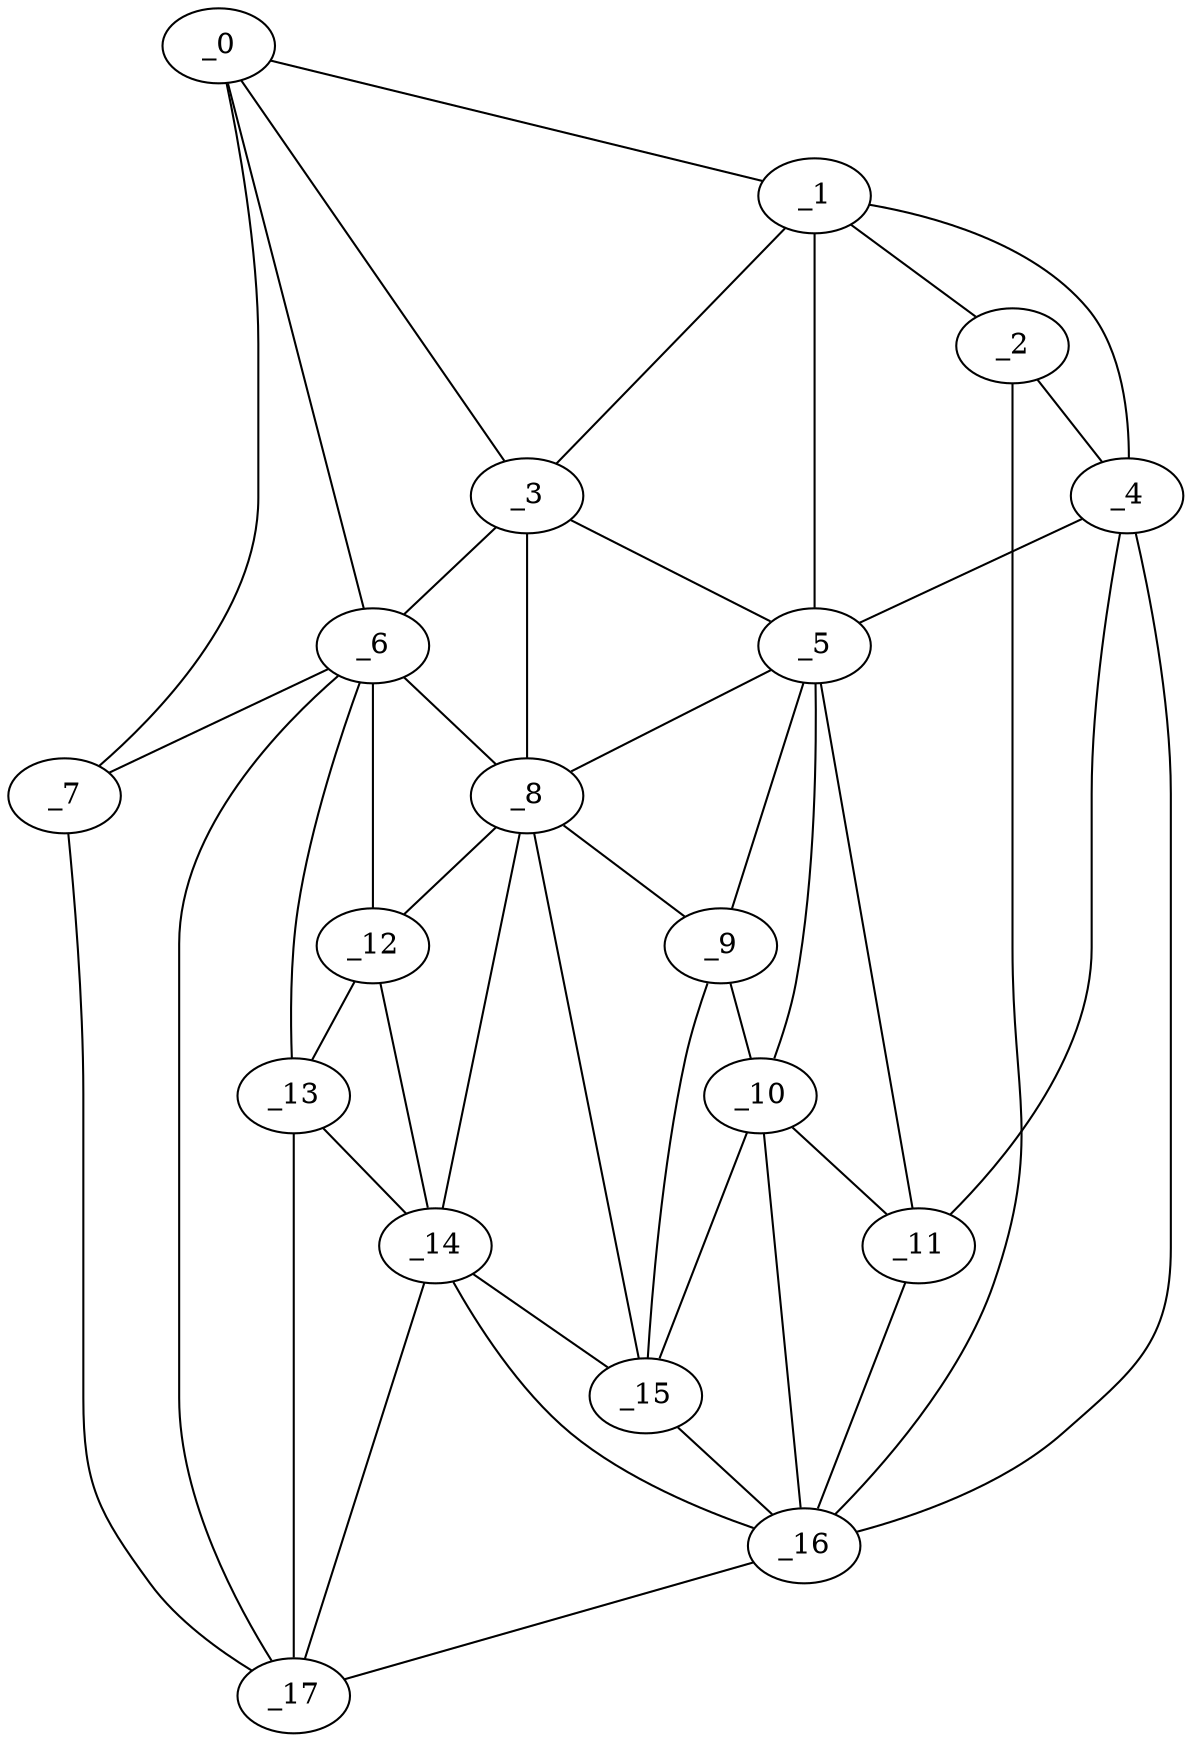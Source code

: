 graph "obj65__300.gxl" {
	_0	 [x=33,
		y=28];
	_1	 [x=39,
		y=122];
	_0 -- _1	 [valence=1];
	_3	 [x=63,
		y=71];
	_0 -- _3	 [valence=2];
	_6	 [x=72,
		y=46];
	_0 -- _6	 [valence=2];
	_7	 [x=76,
		y=3];
	_0 -- _7	 [valence=1];
	_2	 [x=59,
		y=125];
	_1 -- _2	 [valence=1];
	_1 -- _3	 [valence=1];
	_4	 [x=63,
		y=113];
	_1 -- _4	 [valence=1];
	_5	 [x=68,
		y=82];
	_1 -- _5	 [valence=2];
	_2 -- _4	 [valence=2];
	_16	 [x=95,
		y=101];
	_2 -- _16	 [valence=1];
	_3 -- _5	 [valence=1];
	_3 -- _6	 [valence=1];
	_8	 [x=76,
		y=72];
	_3 -- _8	 [valence=2];
	_4 -- _5	 [valence=2];
	_11	 [x=81,
		y=97];
	_4 -- _11	 [valence=2];
	_4 -- _16	 [valence=2];
	_5 -- _8	 [valence=2];
	_9	 [x=76,
		y=84];
	_5 -- _9	 [valence=1];
	_10	 [x=80,
		y=89];
	_5 -- _10	 [valence=2];
	_5 -- _11	 [valence=1];
	_6 -- _7	 [valence=2];
	_6 -- _8	 [valence=2];
	_12	 [x=88,
		y=65];
	_6 -- _12	 [valence=2];
	_13	 [x=94,
		y=51];
	_6 -- _13	 [valence=2];
	_17	 [x=98,
		y=6];
	_6 -- _17	 [valence=2];
	_7 -- _17	 [valence=1];
	_8 -- _9	 [valence=2];
	_8 -- _12	 [valence=2];
	_14	 [x=94,
		y=69];
	_8 -- _14	 [valence=1];
	_15	 [x=94,
		y=82];
	_8 -- _15	 [valence=2];
	_9 -- _10	 [valence=2];
	_9 -- _15	 [valence=1];
	_10 -- _11	 [valence=2];
	_10 -- _15	 [valence=1];
	_10 -- _16	 [valence=2];
	_11 -- _16	 [valence=1];
	_12 -- _13	 [valence=2];
	_12 -- _14	 [valence=2];
	_13 -- _14	 [valence=1];
	_13 -- _17	 [valence=1];
	_14 -- _15	 [valence=1];
	_14 -- _16	 [valence=1];
	_14 -- _17	 [valence=2];
	_15 -- _16	 [valence=2];
	_16 -- _17	 [valence=1];
}
